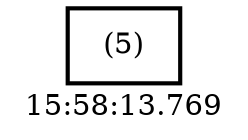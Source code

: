 digraph  g{ graph[label = "15:58:13.769"]
node [shape=rectangle, color=black, fontcolor=black, style=bold] edge [color=black] 0 [label="(5)"] ; 
}

